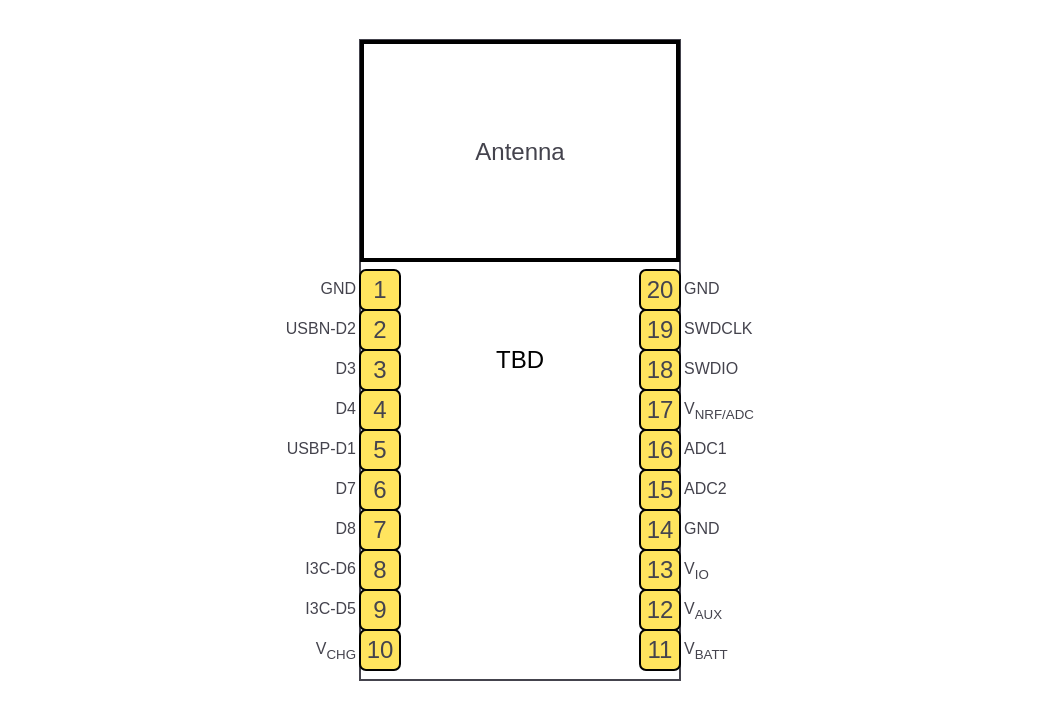 <mxfile version="13.7.3" type="device"><diagram id="egaiHQ1bkfM_H7aPr39D" name="Page-1"><mxGraphModel dx="788" dy="526" grid="1" gridSize="10" guides="1" tooltips="1" connect="1" arrows="1" fold="1" page="1" pageScale="1" pageWidth="827" pageHeight="1169" math="0" shadow="0"><root><mxCell id="0"/><mxCell id="1" parent="0"/><mxCell id="5gBkPlEzBsQ7VQ_XojQR-1" value="" style="rounded=0;whiteSpace=wrap;html=1;fillColor=none;strokeColor=none;" parent="1" vertex="1"><mxGeometry y="460.5" width="520" height="359.5" as="geometry"/></mxCell><mxCell id="Kou2iydummz28kWJMsvE-34" value="&lt;span style=&quot;font-size: 8px&quot;&gt;GND&lt;/span&gt;" style="text;html=1;strokeColor=none;fillColor=none;align=right;verticalAlign=middle;whiteSpace=wrap;rounded=1;fontColor=#44434D;" parent="1" vertex="1"><mxGeometry x="140" y="595" width="40" height="15" as="geometry"/></mxCell><mxCell id="unsOKNJ701XYGGRm9laK-1" value="TBD" style="rounded=0;whiteSpace=wrap;html=1;strokeColor=#44434D;fillColor=none;" parent="1" vertex="1"><mxGeometry x="180" y="480" width="160" height="320" as="geometry"/></mxCell><mxCell id="unsOKNJ701XYGGRm9laK-3" value="&lt;font color=&quot;#44434d&quot;&gt;Antenna&lt;/font&gt;" style="rounded=0;whiteSpace=wrap;html=1;strokeWidth=2;perimeterSpacing=0;glass=0;shadow=0;sketch=0;fillColor=none;" parent="1" vertex="1"><mxGeometry x="181" y="481" width="158" height="109" as="geometry"/></mxCell><mxCell id="unsOKNJ701XYGGRm9laK-4" value="1" style="rounded=1;whiteSpace=wrap;html=1;strokeWidth=1;fillColor=#FFE45E;fontColor=#44434D;" parent="1" vertex="1"><mxGeometry x="180" y="595" width="20" height="20" as="geometry"/></mxCell><mxCell id="unsOKNJ701XYGGRm9laK-5" value="2" style="rounded=1;whiteSpace=wrap;html=1;strokeWidth=1;fillColor=#FFE45E;fontColor=#44434D;" parent="1" vertex="1"><mxGeometry x="180" y="615" width="20" height="20" as="geometry"/></mxCell><mxCell id="unsOKNJ701XYGGRm9laK-6" value="3" style="rounded=1;whiteSpace=wrap;html=1;strokeWidth=1;fillColor=#FFE45E;fontColor=#44434D;" parent="1" vertex="1"><mxGeometry x="180" y="635" width="20" height="20" as="geometry"/></mxCell><mxCell id="unsOKNJ701XYGGRm9laK-7" value="4" style="rounded=1;whiteSpace=wrap;html=1;strokeWidth=1;fillColor=#FFE45E;fontColor=#44434D;" parent="1" vertex="1"><mxGeometry x="180" y="655" width="20" height="20" as="geometry"/></mxCell><mxCell id="unsOKNJ701XYGGRm9laK-8" value="5" style="rounded=1;whiteSpace=wrap;html=1;strokeWidth=1;fillColor=#FFE45E;fontColor=#44434D;" parent="1" vertex="1"><mxGeometry x="180" y="675" width="20" height="20" as="geometry"/></mxCell><mxCell id="unsOKNJ701XYGGRm9laK-9" value="6" style="rounded=1;whiteSpace=wrap;html=1;strokeWidth=1;fillColor=#FFE45E;fontColor=#44434D;" parent="1" vertex="1"><mxGeometry x="180" y="695" width="20" height="20" as="geometry"/></mxCell><mxCell id="unsOKNJ701XYGGRm9laK-10" value="7" style="rounded=1;whiteSpace=wrap;html=1;strokeWidth=1;fillColor=#FFE45E;fontColor=#44434D;" parent="1" vertex="1"><mxGeometry x="180" y="715" width="20" height="20" as="geometry"/></mxCell><mxCell id="unsOKNJ701XYGGRm9laK-11" value="8" style="rounded=1;whiteSpace=wrap;html=1;strokeWidth=1;fillColor=#FFE45E;fontColor=#44434D;" parent="1" vertex="1"><mxGeometry x="180" y="735" width="20" height="20" as="geometry"/></mxCell><mxCell id="unsOKNJ701XYGGRm9laK-12" value="9" style="rounded=1;whiteSpace=wrap;html=1;strokeWidth=1;fillColor=#FFE45E;fontColor=#44434D;" parent="1" vertex="1"><mxGeometry x="180" y="755" width="20" height="20" as="geometry"/></mxCell><mxCell id="unsOKNJ701XYGGRm9laK-13" value="10" style="rounded=1;whiteSpace=wrap;html=1;strokeWidth=1;fillColor=#FFE45E;fontColor=#44434D;" parent="1" vertex="1"><mxGeometry x="180" y="775" width="20" height="20" as="geometry"/></mxCell><mxCell id="unsOKNJ701XYGGRm9laK-14" value="&lt;span style=&quot;font-size: 8px&quot;&gt;USBN-D2&lt;/span&gt;" style="text;html=1;strokeColor=none;fillColor=none;align=right;verticalAlign=middle;whiteSpace=wrap;rounded=1;fontColor=#44434D;" parent="1" vertex="1"><mxGeometry x="140" y="615" width="40" height="15" as="geometry"/></mxCell><mxCell id="unsOKNJ701XYGGRm9laK-15" value="&lt;span style=&quot;font-size: 8px&quot;&gt;D3&lt;/span&gt;" style="text;html=1;strokeColor=none;fillColor=none;align=right;verticalAlign=middle;whiteSpace=wrap;rounded=1;fontColor=#44434D;" parent="1" vertex="1"><mxGeometry x="140" y="635" width="40" height="15" as="geometry"/></mxCell><mxCell id="unsOKNJ701XYGGRm9laK-16" value="&lt;span style=&quot;font-size: 8px&quot;&gt;USBP-D1&lt;/span&gt;" style="text;html=1;strokeColor=none;fillColor=none;align=right;verticalAlign=middle;whiteSpace=wrap;rounded=1;fontColor=#44434D;" parent="1" vertex="1"><mxGeometry x="140" y="675" width="40" height="15" as="geometry"/></mxCell><mxCell id="unsOKNJ701XYGGRm9laK-17" value="&lt;span style=&quot;font-size: 8px&quot;&gt;D7&lt;/span&gt;" style="text;html=1;strokeColor=none;fillColor=none;align=right;verticalAlign=middle;whiteSpace=wrap;rounded=1;fontColor=#44434D;" parent="1" vertex="1"><mxGeometry x="140" y="695" width="40" height="15" as="geometry"/></mxCell><mxCell id="unsOKNJ701XYGGRm9laK-18" value="&lt;span style=&quot;font-size: 8px&quot;&gt;D4&lt;/span&gt;" style="text;html=1;strokeColor=none;fillColor=none;align=right;verticalAlign=middle;whiteSpace=wrap;rounded=1;fontColor=#44434D;" parent="1" vertex="1"><mxGeometry x="140" y="655" width="40" height="15" as="geometry"/></mxCell><mxCell id="unsOKNJ701XYGGRm9laK-19" value="&lt;span style=&quot;font-size: 8px&quot;&gt;D8&lt;/span&gt;" style="text;html=1;strokeColor=none;fillColor=none;align=right;verticalAlign=middle;whiteSpace=wrap;rounded=1;fontColor=#44434D;" parent="1" vertex="1"><mxGeometry x="140" y="715" width="40" height="15" as="geometry"/></mxCell><mxCell id="unsOKNJ701XYGGRm9laK-20" value="&lt;span style=&quot;font-size: 8px&quot;&gt;V&lt;sub&gt;CHG&lt;/sub&gt;&lt;/span&gt;" style="text;html=1;strokeColor=none;fillColor=none;align=right;verticalAlign=middle;whiteSpace=wrap;rounded=1;fontColor=#44434D;" parent="1" vertex="1"><mxGeometry x="140" y="775" width="40" height="15" as="geometry"/></mxCell><mxCell id="unsOKNJ701XYGGRm9laK-21" value="&lt;span style=&quot;font-size: 8px&quot;&gt;I3C-D6&lt;/span&gt;" style="text;html=1;strokeColor=none;fillColor=none;align=right;verticalAlign=middle;whiteSpace=wrap;rounded=1;fontColor=#44434D;" parent="1" vertex="1"><mxGeometry x="140" y="735" width="40" height="15" as="geometry"/></mxCell><mxCell id="unsOKNJ701XYGGRm9laK-22" value="&lt;span style=&quot;font-size: 8px&quot;&gt;I3C-D5&lt;/span&gt;" style="text;html=1;strokeColor=none;fillColor=none;align=right;verticalAlign=middle;whiteSpace=wrap;rounded=1;fontColor=#44434D;" parent="1" vertex="1"><mxGeometry x="140" y="755" width="40" height="15" as="geometry"/></mxCell><mxCell id="unsOKNJ701XYGGRm9laK-23" value="20" style="rounded=1;whiteSpace=wrap;html=1;strokeWidth=1;fillColor=#FFE45E;fontColor=#44434D;" parent="1" vertex="1"><mxGeometry x="320" y="595" width="20" height="20" as="geometry"/></mxCell><mxCell id="unsOKNJ701XYGGRm9laK-24" value="19" style="rounded=1;whiteSpace=wrap;html=1;strokeWidth=1;fillColor=#FFE45E;fontColor=#44434D;" parent="1" vertex="1"><mxGeometry x="320" y="615" width="20" height="20" as="geometry"/></mxCell><mxCell id="unsOKNJ701XYGGRm9laK-25" value="18" style="rounded=1;whiteSpace=wrap;html=1;strokeWidth=1;fillColor=#FFE45E;fontColor=#44434D;" parent="1" vertex="1"><mxGeometry x="320" y="635" width="20" height="20" as="geometry"/></mxCell><mxCell id="unsOKNJ701XYGGRm9laK-26" value="17" style="rounded=1;whiteSpace=wrap;html=1;strokeWidth=1;fillColor=#FFE45E;fontColor=#44434D;" parent="1" vertex="1"><mxGeometry x="320" y="655" width="20" height="20" as="geometry"/></mxCell><mxCell id="unsOKNJ701XYGGRm9laK-27" value="16" style="rounded=1;whiteSpace=wrap;html=1;strokeWidth=1;fillColor=#FFE45E;fontColor=#44434D;" parent="1" vertex="1"><mxGeometry x="320" y="675" width="20" height="20" as="geometry"/></mxCell><mxCell id="unsOKNJ701XYGGRm9laK-28" value="15" style="rounded=1;whiteSpace=wrap;html=1;strokeWidth=1;fillColor=#FFE45E;fontColor=#44434D;" parent="1" vertex="1"><mxGeometry x="320" y="695" width="20" height="20" as="geometry"/></mxCell><mxCell id="unsOKNJ701XYGGRm9laK-29" value="14" style="rounded=1;whiteSpace=wrap;html=1;strokeWidth=1;fillColor=#FFE45E;fontColor=#44434D;" parent="1" vertex="1"><mxGeometry x="320" y="715" width="20" height="20" as="geometry"/></mxCell><mxCell id="unsOKNJ701XYGGRm9laK-30" value="13" style="rounded=1;whiteSpace=wrap;html=1;strokeWidth=1;fillColor=#FFE45E;fontColor=#44434D;" parent="1" vertex="1"><mxGeometry x="320" y="735" width="20" height="20" as="geometry"/></mxCell><mxCell id="unsOKNJ701XYGGRm9laK-31" value="12" style="rounded=1;whiteSpace=wrap;html=1;strokeWidth=1;fillColor=#FFE45E;fontColor=#44434D;" parent="1" vertex="1"><mxGeometry x="320" y="755" width="20" height="20" as="geometry"/></mxCell><mxCell id="unsOKNJ701XYGGRm9laK-32" value="11" style="rounded=1;whiteSpace=wrap;html=1;strokeWidth=1;fillColor=#FFE45E;fontColor=#44434D;" parent="1" vertex="1"><mxGeometry x="320" y="775" width="20" height="20" as="geometry"/></mxCell><mxCell id="unsOKNJ701XYGGRm9laK-33" value="&lt;span style=&quot;font-size: 8px&quot;&gt;GND&lt;/span&gt;" style="text;html=1;strokeColor=none;fillColor=none;align=left;verticalAlign=middle;whiteSpace=wrap;rounded=1;fontColor=#44434D;" parent="1" vertex="1"><mxGeometry x="340" y="595" width="40" height="15" as="geometry"/></mxCell><mxCell id="unsOKNJ701XYGGRm9laK-34" value="&lt;span style=&quot;font-size: 8px&quot;&gt;SWDCLK&lt;/span&gt;" style="text;html=1;strokeColor=none;fillColor=none;align=left;verticalAlign=middle;whiteSpace=wrap;rounded=1;fontColor=#44434D;" parent="1" vertex="1"><mxGeometry x="340" y="615" width="40" height="15" as="geometry"/></mxCell><mxCell id="unsOKNJ701XYGGRm9laK-36" value="&lt;span style=&quot;font-size: 8px&quot;&gt;SWDIO&lt;/span&gt;" style="text;html=1;strokeColor=none;fillColor=none;align=left;verticalAlign=middle;whiteSpace=wrap;rounded=1;fontColor=#44434D;" parent="1" vertex="1"><mxGeometry x="340" y="635" width="40" height="15" as="geometry"/></mxCell><mxCell id="unsOKNJ701XYGGRm9laK-37" value="&lt;span style=&quot;font-size: 8px&quot;&gt;V&lt;sub&gt;NRF/ADC&lt;/sub&gt;&lt;/span&gt;" style="text;html=1;strokeColor=none;fillColor=none;align=left;verticalAlign=middle;whiteSpace=wrap;rounded=1;fontColor=#44434D;" parent="1" vertex="1"><mxGeometry x="340" y="655" width="40" height="15" as="geometry"/></mxCell><mxCell id="unsOKNJ701XYGGRm9laK-38" value="&lt;span style=&quot;font-size: 8px&quot;&gt;ADC1&lt;/span&gt;" style="text;html=1;strokeColor=none;fillColor=none;align=left;verticalAlign=middle;whiteSpace=wrap;rounded=1;fontColor=#44434D;" parent="1" vertex="1"><mxGeometry x="340" y="675" width="40" height="15" as="geometry"/></mxCell><mxCell id="unsOKNJ701XYGGRm9laK-39" value="&lt;span style=&quot;font-size: 8px&quot;&gt;ADC2&lt;/span&gt;" style="text;html=1;strokeColor=none;fillColor=none;align=left;verticalAlign=middle;whiteSpace=wrap;rounded=1;fontColor=#44434D;" parent="1" vertex="1"><mxGeometry x="340" y="695" width="40" height="15" as="geometry"/></mxCell><mxCell id="unsOKNJ701XYGGRm9laK-40" value="&lt;span style=&quot;font-size: 8px&quot;&gt;GND&lt;/span&gt;" style="text;html=1;strokeColor=none;fillColor=none;align=left;verticalAlign=middle;whiteSpace=wrap;rounded=1;fontColor=#44434D;" parent="1" vertex="1"><mxGeometry x="340" y="715" width="40" height="15" as="geometry"/></mxCell><mxCell id="unsOKNJ701XYGGRm9laK-41" value="&lt;span style=&quot;font-size: 8px&quot;&gt;V&lt;sub&gt;IO&lt;/sub&gt;&lt;/span&gt;" style="text;html=1;strokeColor=none;fillColor=none;align=left;verticalAlign=middle;whiteSpace=wrap;rounded=1;fontColor=#44434D;" parent="1" vertex="1"><mxGeometry x="340" y="735" width="40" height="15" as="geometry"/></mxCell><mxCell id="unsOKNJ701XYGGRm9laK-42" value="&lt;span style=&quot;font-size: 8px&quot;&gt;V&lt;sub&gt;AUX&lt;/sub&gt;&lt;/span&gt;" style="text;html=1;strokeColor=none;fillColor=none;align=left;verticalAlign=middle;whiteSpace=wrap;rounded=1;fontColor=#44434D;" parent="1" vertex="1"><mxGeometry x="340" y="755" width="40" height="15" as="geometry"/></mxCell><mxCell id="unsOKNJ701XYGGRm9laK-43" value="&lt;span style=&quot;font-size: 8px&quot;&gt;V&lt;sub&gt;BATT&lt;/sub&gt;&lt;/span&gt;" style="text;html=1;strokeColor=none;fillColor=none;align=left;verticalAlign=middle;whiteSpace=wrap;rounded=1;fontColor=#44434D;" parent="1" vertex="1"><mxGeometry x="340" y="775" width="40" height="15" as="geometry"/></mxCell></root></mxGraphModel></diagram></mxfile>